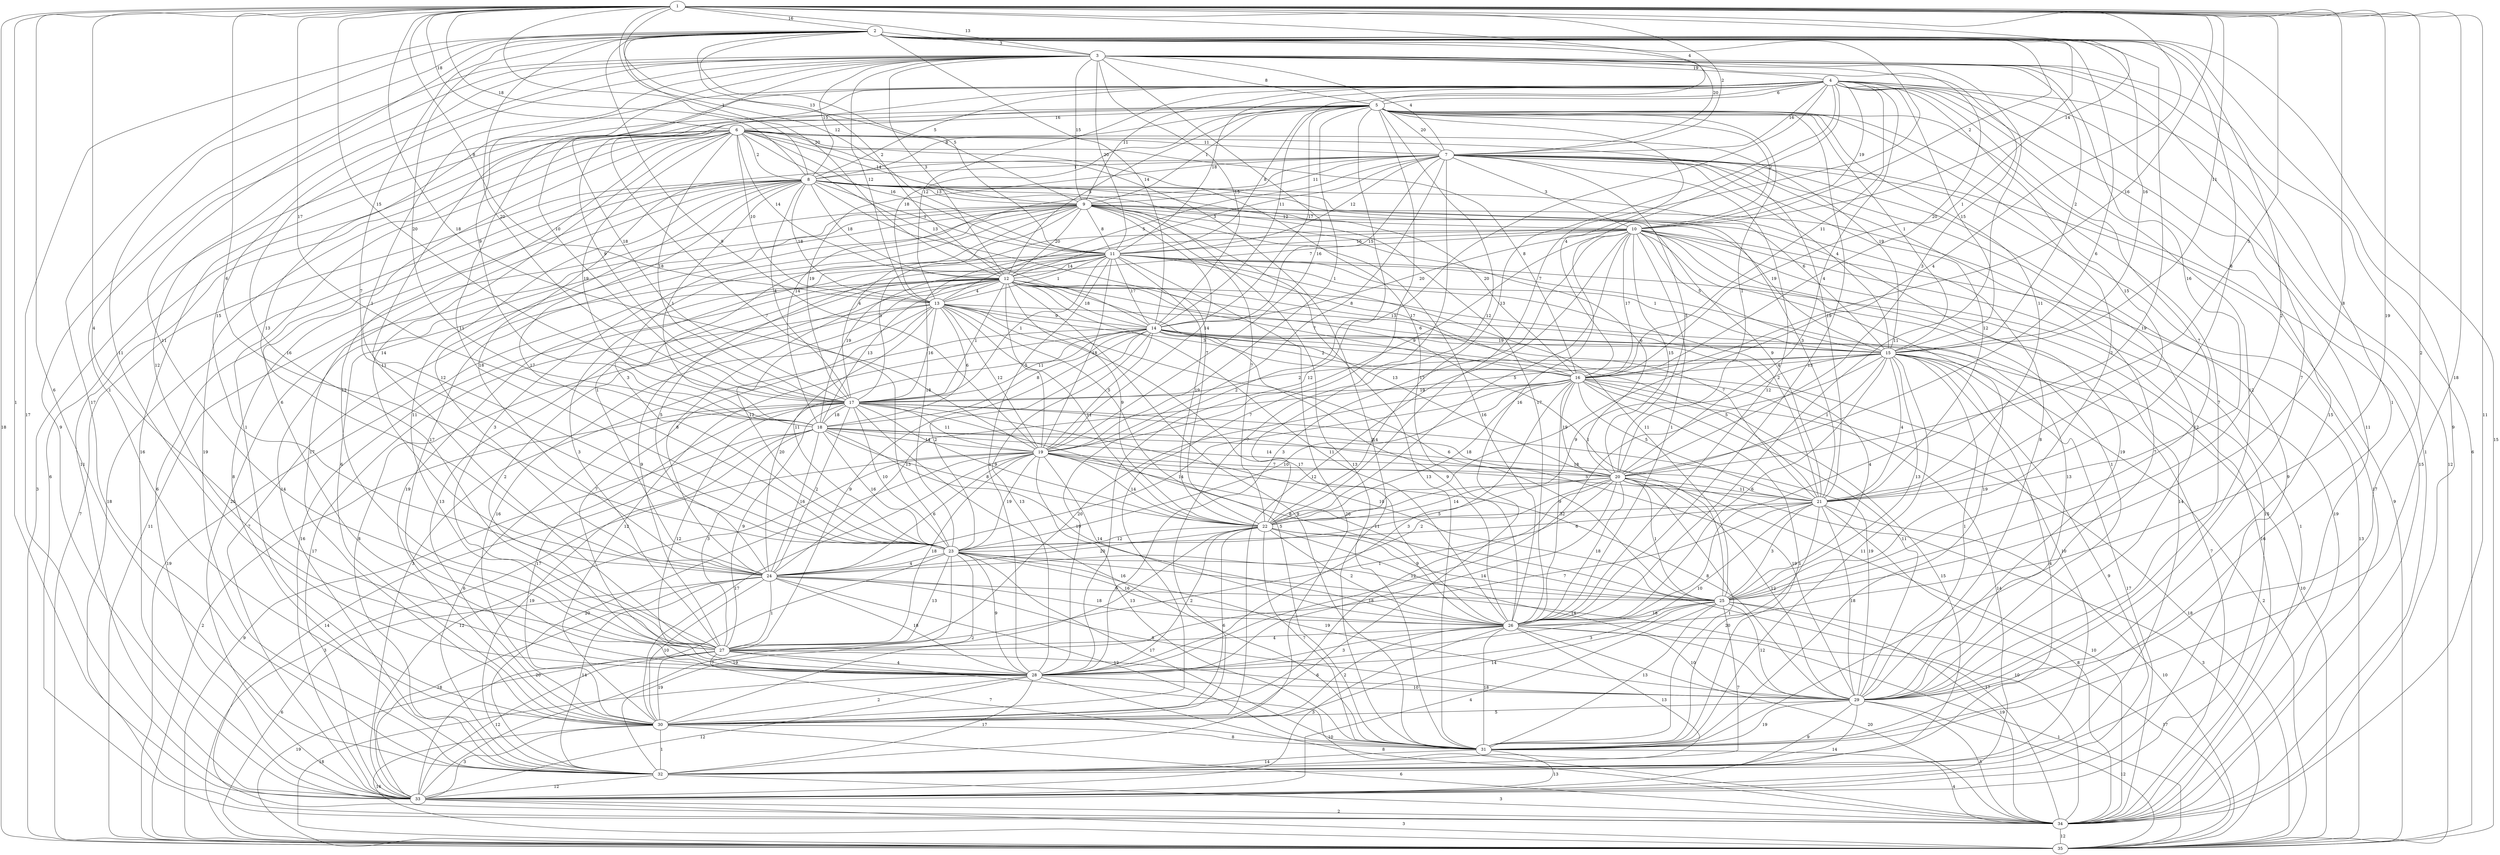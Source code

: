 graph G {
 1 -- 35 [label="18"];
 1 -- 34 [label="11"];
 1 -- 25 [label="8"];
 1 -- 16 [label="16"];
 1 -- 15 [label="11"];
 1 -- 13 [label="8"];
 1 -- 11 [label="12"];
 1 -- 9 [label="13"];
 1 -- 8 [label="18"];
 1 -- 6 [label="18"];
 1 -- 3 [label="13"];
 1 -- 27 [label="4"];
 1 -- 26 [label="19"];
 1 -- 20 [label="5"];
 1 -- 18 [label="17"];
 1 -- 19 [label="18"];
 1 -- 17 [label="15"];
 1 -- 22 [label="4"];
 1 -- 12 [label="20"];
 1 -- 23 [label="6"];
 1 -- 31 [label="18"];
 1 -- 29 [label="2"];
 1 -- 32 [label="6"];
 1 -- 33 [label="1"];
 1 -- 5 [label="4"];
 1 -- 7 [label="2"];
 1 -- 10 [label="14"];
 1 -- 2 [label="16"];
 2 -- 35 [label="15"];
 2 -- 34 [label="9"];
 2 -- 32 [label="17"];
 2 -- 26 [label="19"];
 2 -- 16 [label="1"];
 2 -- 14 [label="14"];
 2 -- 8 [label="1"];
 2 -- 7 [label="20"];
 2 -- 25 [label="2"];
 2 -- 22 [label="7"];
 2 -- 10 [label="2"];
 2 -- 27 [label="11"];
 2 -- 33 [label="17"];
 2 -- 17 [label="20"];
 2 -- 21 [label="8"];
 2 -- 11 [label="5"];
 2 -- 23 [label="7"];
 2 -- 28 [label="11"];
 2 -- 12 [label="2"];
 2 -- 18 [label="20"];
 2 -- 15 [label="16"];
 2 -- 19 [label="9"];
 2 -- 20 [label="6"];
 2 -- 3 [label="3"];
 3 -- 33 [label="9"];
 3 -- 20 [label="3"];
 3 -- 19 [label="16"];
 3 -- 18 [label="9"];
 3 -- 16 [label="20"];
 3 -- 15 [label="2"];
 3 -- 13 [label="12"];
 3 -- 11 [label="20"];
 3 -- 9 [label="15"];
 3 -- 7 [label="4"];
 3 -- 5 [label="8"];
 3 -- 28 [label="12"];
 3 -- 14 [label="15"];
 3 -- 26 [label="11"];
 3 -- 24 [label="15"];
 3 -- 27 [label="16"];
 3 -- 17 [label="10"];
 3 -- 12 [label="3"];
 3 -- 31 [label="1"];
 3 -- 23 [label="1"];
 3 -- 29 [label="7"];
 3 -- 8 [label="15"];
 3 -- 21 [label="16"];
 3 -- 35 [label="6"];
 3 -- 30 [label="1"];
 3 -- 4 [label="19"];
 4 -- 32 [label="11"];
 4 -- 28 [label="12"];
 4 -- 27 [label="11"];
 4 -- 25 [label="7"];
 4 -- 24 [label="13"];
 4 -- 22 [label="13"];
 4 -- 16 [label="11"];
 4 -- 15 [label="15"];
 4 -- 9 [label="11"];
 4 -- 8 [label="5"];
 4 -- 7 [label="16"];
 4 -- 13 [label="12"];
 4 -- 11 [label="18"];
 4 -- 14 [label="11"];
 4 -- 20 [label="4"];
 4 -- 29 [label="12"];
 4 -- 34 [label="1"];
 4 -- 30 [label="16"];
 4 -- 31 [label="15"];
 4 -- 21 [label="15"];
 4 -- 17 [label="18"];
 4 -- 10 [label="19"];
 4 -- 23 [label="7"];
 4 -- 35 [label="12"];
 4 -- 5 [label="6"];
 5 -- 34 [label="15"];
 5 -- 26 [label="13"];
 5 -- 23 [label="11"];
 5 -- 21 [label="11"];
 5 -- 19 [label="1"];
 5 -- 16 [label="4"];
 5 -- 15 [label="1"];
 5 -- 22 [label="12"];
 5 -- 8 [label="8"];
 5 -- 11 [label="8"];
 5 -- 29 [label="7"];
 5 -- 28 [label="2"];
 5 -- 9 [label="1"];
 5 -- 7 [label="20"];
 5 -- 20 [label="1"];
 5 -- 33 [label="16"];
 5 -- 30 [label="7"];
 5 -- 13 [label="18"];
 5 -- 14 [label="17"];
 5 -- 25 [label="2"];
 5 -- 10 [label="2"];
 5 -- 17 [label="9"];
 5 -- 12 [label="5"];
 5 -- 6 [label="16"];
 6 -- 34 [label="6"];
 6 -- 33 [label="11"];
 6 -- 26 [label="17"];
 6 -- 21 [label="19"];
 6 -- 16 [label="8"];
 6 -- 15 [label="19"];
 6 -- 14 [label="13"];
 6 -- 11 [label="16"];
 6 -- 9 [label="14"];
 6 -- 18 [label="19"];
 6 -- 30 [label="1"];
 6 -- 13 [label="10"];
 6 -- 12 [label="14"];
 6 -- 17 [label="18"];
 6 -- 35 [label="3"];
 6 -- 32 [label="19"];
 6 -- 8 [label="2"];
 6 -- 28 [label="6"];
 6 -- 31 [label="14"];
 6 -- 24 [label="14"];
 6 -- 27 [label="12"];
 6 -- 7 [label="11"];
 7 -- 26 [label="12"];
 7 -- 18 [label="14"];
 7 -- 15 [label="4"];
 7 -- 14 [label="15"];
 7 -- 13 [label="5"];
 7 -- 11 [label="12"];
 7 -- 10 [label="3"];
 7 -- 24 [label="18"];
 7 -- 20 [label="5"];
 7 -- 29 [label="12"];
 7 -- 21 [label="12"];
 7 -- 9 [label="11"];
 7 -- 19 [label="8"];
 7 -- 12 [label="3"];
 7 -- 30 [label="7"];
 7 -- 31 [label="7"];
 7 -- 35 [label="9"];
 7 -- 17 [label="19"];
 7 -- 34 [label="17"];
 7 -- 33 [label="9"];
 7 -- 8 [label="1"];
 8 -- 32 [label="8"];
 8 -- 26 [label="17"];
 8 -- 18 [label="1"];
 8 -- 17 [label="4"];
 8 -- 16 [label="20"];
 8 -- 15 [label="6"];
 8 -- 12 [label="18"];
 8 -- 11 [label="1"];
 8 -- 33 [label="6"];
 8 -- 21 [label="3"];
 8 -- 29 [label="8"];
 8 -- 27 [label="11"];
 8 -- 13 [label="18"];
 8 -- 22 [label="7"];
 8 -- 35 [label="7"];
 8 -- 34 [label="18"];
 8 -- 31 [label="13"];
 8 -- 24 [label="12"];
 8 -- 30 [label="17"];
 8 -- 23 [label="17"];
 8 -- 9 [label="13"];
 9 -- 33 [label="20"];
 9 -- 30 [label="6"];
 9 -- 28 [label="17"];
 9 -- 19 [label="14"];
 9 -- 11 [label="8"];
 9 -- 24 [label="1"];
 9 -- 23 [label="3"];
 9 -- 22 [label="7"];
 9 -- 31 [label="13"];
 9 -- 15 [label="19"];
 9 -- 20 [label="6"];
 9 -- 26 [label="16"];
 9 -- 29 [label="19"];
 9 -- 27 [label="3"];
 9 -- 17 [label="4"];
 9 -- 32 [label="14"];
 9 -- 34 [label="19"];
 9 -- 35 [label="11"];
 9 -- 12 [label="20"];
 9 -- 21 [label="9"];
 9 -- 10 [label="12"];
 10 -- 35 [label="13"];
 10 -- 29 [label="1"];
 10 -- 26 [label="1"];
 10 -- 20 [label="15"];
 10 -- 15 [label="5"];
 10 -- 19 [label="9"];
 10 -- 28 [label="3"];
 10 -- 12 [label="7"];
 10 -- 32 [label="14"];
 10 -- 14 [label="20"];
 10 -- 31 [label="19"];
 10 -- 23 [label="18"];
 10 -- 33 [label="15"];
 10 -- 22 [label="5"];
 10 -- 30 [label="12"];
 10 -- 34 [label="1"];
 10 -- 16 [label="17"];
 10 -- 17 [label="3"];
 10 -- 11 [label="16"];
 11 -- 30 [label="19"];
 11 -- 28 [label="1"];
 11 -- 15 [label="1"];
 11 -- 14 [label="17"];
 11 -- 25 [label="11"];
 11 -- 32 [label="20"];
 11 -- 17 [label="1"];
 11 -- 34 [label="16"];
 11 -- 27 [label="3"];
 11 -- 19 [label="18"];
 11 -- 22 [label="19"];
 11 -- 29 [label="13"];
 11 -- 24 [label="5"];
 11 -- 33 [label="7"];
 11 -- 21 [label="2"];
 11 -- 18 [label="19"];
 11 -- 16 [label="17"];
 11 -- 13 [label="1"];
 11 -- 12 [label="14"];
 12 -- 35 [label="19"];
 12 -- 30 [label="13"];
 12 -- 28 [label="2"];
 12 -- 24 [label="8"];
 12 -- 15 [label="13"];
 12 -- 22 [label="9"];
 12 -- 14 [label="18"];
 12 -- 23 [label="12"];
 12 -- 21 [label="7"];
 12 -- 17 [label="1"];
 12 -- 20 [label="13"];
 12 -- 33 [label="16"];
 12 -- 34 [label="7"];
 12 -- 19 [label="5"];
 12 -- 25 [label="1"];
 12 -- 16 [label="7"];
 12 -- 31 [label="9"];
 12 -- 27 [label="9"];
 12 -- 18 [label="13"];
 12 -- 26 [label="11"];
 12 -- 13 [label="4"];
 13 -- 33 [label="17"];
 13 -- 25 [label="6"];
 13 -- 16 [label="3"];
 13 -- 22 [label="11"];
 13 -- 28 [label="7"];
 13 -- 31 [label="5"];
 13 -- 30 [label="16"];
 13 -- 19 [label="12"];
 13 -- 32 [label="8"];
 13 -- 26 [label="17"];
 13 -- 23 [label="11"];
 13 -- 17 [label="16"];
 13 -- 15 [label="6"];
 13 -- 18 [label="6"];
 13 -- 14 [label="9"];
 14 -- 35 [label="10"];
 14 -- 32 [label="10"];
 14 -- 24 [label="20"];
 14 -- 18 [label="8"];
 14 -- 17 [label="11"];
 14 -- 33 [label="3"];
 14 -- 30 [label="12"];
 14 -- 25 [label="4"];
 14 -- 27 [label="9"];
 14 -- 16 [label="2"];
 14 -- 21 [label="5"];
 14 -- 28 [label="13"];
 14 -- 26 [label="9"];
 14 -- 23 [label="2"];
 14 -- 19 [label="5"];
 14 -- 15 [label="19"];
 15 -- 31 [label="11"];
 15 -- 25 [label="13"];
 15 -- 28 [label="2"];
 15 -- 33 [label="9"];
 15 -- 26 [label="6"];
 15 -- 24 [label="13"];
 15 -- 35 [label="2"];
 15 -- 22 [label="9"];
 15 -- 34 [label="17"];
 15 -- 20 [label="1"];
 15 -- 32 [label="4"];
 15 -- 21 [label="4"];
 15 -- 29 [label="1"];
 15 -- 17 [label="2"];
 15 -- 16 [label="4"];
 16 -- 21 [label="5"];
 16 -- 23 [label="10"];
 16 -- 31 [label="1"];
 16 -- 20 [label="19"];
 16 -- 29 [label="11"];
 16 -- 27 [label="20"];
 16 -- 28 [label="3"];
 16 -- 26 [label="9"];
 16 -- 24 [label="14"];
 16 -- 35 [label="18"];
 16 -- 22 [label="18"];
 16 -- 33 [label="14"];
 16 -- 32 [label="15"];
 16 -- 17 [label="19"];
 17 -- 35 [label="2"];
 17 -- 31 [label="16"];
 17 -- 26 [label="8"];
 17 -- 32 [label="6"];
 17 -- 20 [label="2"];
 17 -- 19 [label="11"];
 17 -- 29 [label="19"];
 17 -- 28 [label="12"];
 17 -- 27 [label="9"];
 17 -- 24 [label="2"];
 17 -- 23 [label="10"];
 17 -- 30 [label="17"];
 17 -- 22 [label="9"];
 17 -- 25 [label="10"];
 17 -- 18 [label="18"];
 18 -- 34 [label="14"];
 18 -- 23 [label="16"];
 18 -- 20 [label="14"];
 18 -- 27 [label="3"];
 18 -- 21 [label="18"];
 18 -- 32 [label="19"];
 18 -- 24 [label="16"];
 18 -- 26 [label="19"];
 18 -- 35 [label="9"];
 18 -- 22 [label="8"];
 18 -- 29 [label="19"];
 18 -- 19 [label="14"];
 19 -- 26 [label="14"];
 19 -- 29 [label="8"];
 19 -- 30 [label="17"];
 19 -- 22 [label="14"];
 19 -- 25 [label="11"];
 19 -- 24 [label="6"];
 19 -- 32 [label="20"];
 19 -- 23 [label="19"];
 19 -- 35 [label="3"];
 19 -- 31 [label="13"];
 19 -- 33 [label="12"];
 19 -- 27 [label="18"];
 19 -- 21 [label="5"];
 19 -- 20 [label="7"];
 20 -- 34 [label="10"];
 20 -- 29 [label="12"];
 20 -- 27 [label="1"];
 20 -- 25 [label="1"];
 20 -- 24 [label="2"];
 20 -- 23 [label="5"];
 20 -- 26 [label="18"];
 20 -- 31 [label="1"];
 20 -- 28 [label="14"];
 20 -- 30 [label="18"];
 20 -- 22 [label="14"];
 20 -- 35 [label="3"];
 20 -- 21 [label="11"];
 21 -- 29 [label="18"];
 21 -- 23 [label="6"];
 21 -- 35 [label="10"];
 21 -- 27 [label="7"];
 21 -- 31 [label="20"];
 21 -- 28 [label="10"];
 21 -- 25 [label="3"];
 21 -- 34 [label="8"];
 21 -- 22 [label="3"];
 22 -- 33 [label="7"];
 22 -- 29 [label="14"];
 22 -- 26 [label="2"];
 22 -- 34 [label="10"];
 22 -- 24 [label="20"];
 22 -- 30 [label="6"];
 22 -- 28 [label="2"];
 22 -- 25 [label="9"];
 22 -- 31 [label="7"];
 22 -- 23 [label="12"];
 23 -- 31 [label="17"];
 23 -- 30 [label="2"];
 23 -- 26 [label="16"];
 23 -- 25 [label="12"];
 23 -- 29 [label="19"];
 23 -- 28 [label="9"];
 23 -- 27 [label="13"];
 23 -- 33 [label="20"];
 23 -- 34 [label="17"];
 23 -- 32 [label="19"];
 23 -- 24 [label="4"];
 24 -- 28 [label="18"];
 24 -- 27 [label="1"];
 24 -- 35 [label="6"];
 24 -- 29 [label="8"];
 24 -- 30 [label="10"];
 24 -- 32 [label="14"];
 24 -- 31 [label="12"];
 24 -- 33 [label="18"];
 24 -- 26 [label="18"];
 24 -- 25 [label="9"];
 25 -- 28 [label="3"];
 25 -- 35 [label="17"];
 25 -- 32 [label="7"];
 25 -- 31 [label="13"];
 25 -- 34 [label="19"];
 25 -- 30 [label="14"];
 25 -- 29 [label="12"];
 25 -- 33 [label="4"];
 25 -- 26 [label="18"];
 26 -- 35 [label="1"];
 26 -- 33 [label="3"];
 26 -- 28 [label="3"];
 26 -- 32 [label="13"];
 26 -- 30 [label="2"];
 26 -- 31 [label="18"];
 26 -- 34 [label="20"];
 26 -- 29 [label="10"];
 26 -- 27 [label="4"];
 27 -- 30 [label="19"];
 27 -- 31 [label="7"];
 27 -- 33 [label="12"];
 27 -- 29 [label="6"];
 27 -- 34 [label="10"];
 27 -- 35 [label="19"];
 27 -- 28 [label="4"];
 28 -- 35 [label="18"];
 28 -- 30 [label="2"];
 28 -- 33 [label="12"];
 28 -- 34 [label="8"];
 28 -- 32 [label="17"];
 28 -- 29 [label="10"];
 29 -- 34 [label="5"];
 29 -- 33 [label="14"];
 29 -- 32 [label="9"];
 29 -- 35 [label="12"];
 29 -- 31 [label="19"];
 29 -- 30 [label="5"];
 30 -- 35 [label="16"];
 30 -- 33 [label="3"];
 30 -- 34 [label="6"];
 30 -- 32 [label="1"];
 30 -- 31 [label="8"];
 31 -- 34 [label="4"];
 31 -- 33 [label="13"];
 31 -- 32 [label="14"];
 32 -- 34 [label="3"];
 32 -- 33 [label="12"];
 33 -- 35 [label="3"];
 33 -- 34 [label="2"];
 34 -- 35 [label="12"];
}

